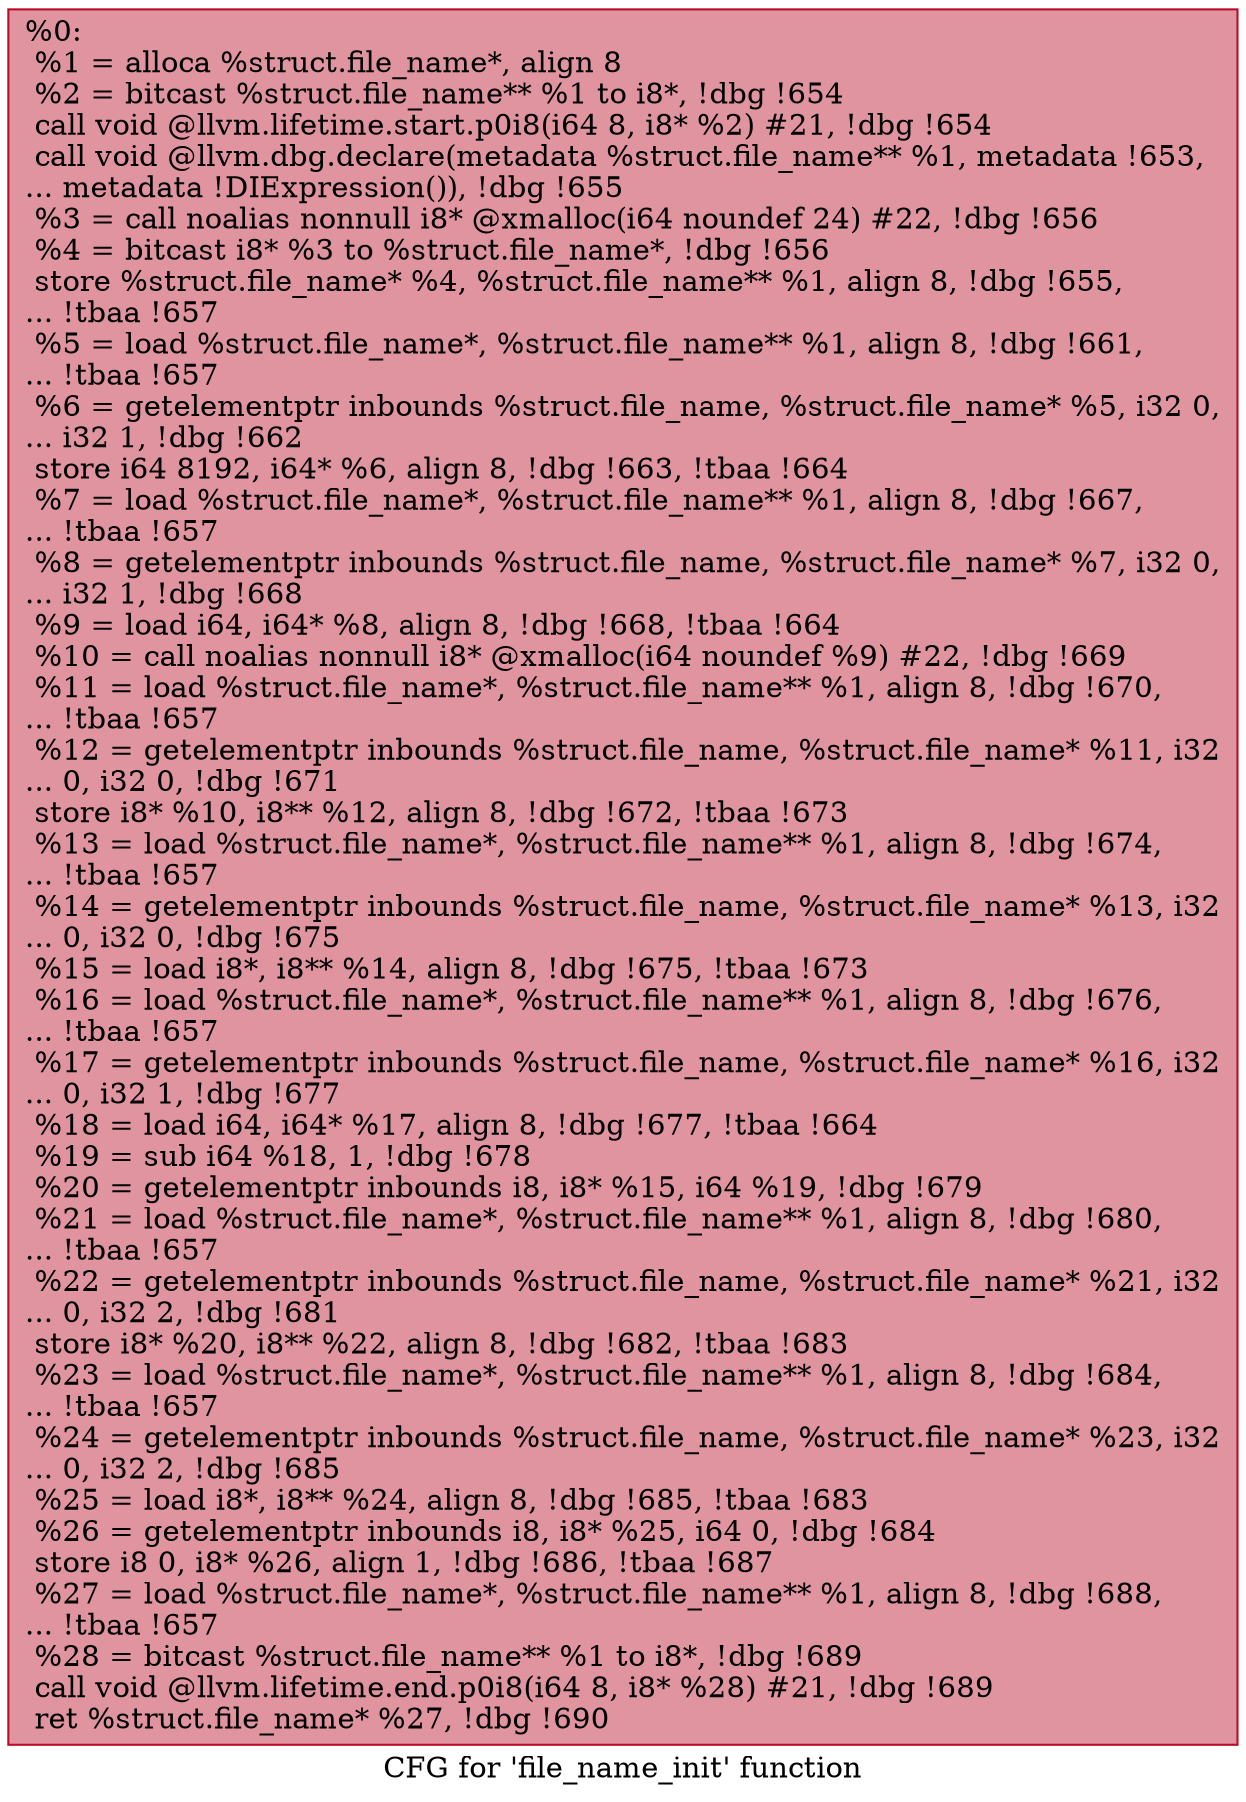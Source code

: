 digraph "CFG for 'file_name_init' function" {
	label="CFG for 'file_name_init' function";

	Node0x18f3800 [shape=record,color="#b70d28ff", style=filled, fillcolor="#b70d2870",label="{%0:\l  %1 = alloca %struct.file_name*, align 8\l  %2 = bitcast %struct.file_name** %1 to i8*, !dbg !654\l  call void @llvm.lifetime.start.p0i8(i64 8, i8* %2) #21, !dbg !654\l  call void @llvm.dbg.declare(metadata %struct.file_name** %1, metadata !653,\l... metadata !DIExpression()), !dbg !655\l  %3 = call noalias nonnull i8* @xmalloc(i64 noundef 24) #22, !dbg !656\l  %4 = bitcast i8* %3 to %struct.file_name*, !dbg !656\l  store %struct.file_name* %4, %struct.file_name** %1, align 8, !dbg !655,\l... !tbaa !657\l  %5 = load %struct.file_name*, %struct.file_name** %1, align 8, !dbg !661,\l... !tbaa !657\l  %6 = getelementptr inbounds %struct.file_name, %struct.file_name* %5, i32 0,\l... i32 1, !dbg !662\l  store i64 8192, i64* %6, align 8, !dbg !663, !tbaa !664\l  %7 = load %struct.file_name*, %struct.file_name** %1, align 8, !dbg !667,\l... !tbaa !657\l  %8 = getelementptr inbounds %struct.file_name, %struct.file_name* %7, i32 0,\l... i32 1, !dbg !668\l  %9 = load i64, i64* %8, align 8, !dbg !668, !tbaa !664\l  %10 = call noalias nonnull i8* @xmalloc(i64 noundef %9) #22, !dbg !669\l  %11 = load %struct.file_name*, %struct.file_name** %1, align 8, !dbg !670,\l... !tbaa !657\l  %12 = getelementptr inbounds %struct.file_name, %struct.file_name* %11, i32\l... 0, i32 0, !dbg !671\l  store i8* %10, i8** %12, align 8, !dbg !672, !tbaa !673\l  %13 = load %struct.file_name*, %struct.file_name** %1, align 8, !dbg !674,\l... !tbaa !657\l  %14 = getelementptr inbounds %struct.file_name, %struct.file_name* %13, i32\l... 0, i32 0, !dbg !675\l  %15 = load i8*, i8** %14, align 8, !dbg !675, !tbaa !673\l  %16 = load %struct.file_name*, %struct.file_name** %1, align 8, !dbg !676,\l... !tbaa !657\l  %17 = getelementptr inbounds %struct.file_name, %struct.file_name* %16, i32\l... 0, i32 1, !dbg !677\l  %18 = load i64, i64* %17, align 8, !dbg !677, !tbaa !664\l  %19 = sub i64 %18, 1, !dbg !678\l  %20 = getelementptr inbounds i8, i8* %15, i64 %19, !dbg !679\l  %21 = load %struct.file_name*, %struct.file_name** %1, align 8, !dbg !680,\l... !tbaa !657\l  %22 = getelementptr inbounds %struct.file_name, %struct.file_name* %21, i32\l... 0, i32 2, !dbg !681\l  store i8* %20, i8** %22, align 8, !dbg !682, !tbaa !683\l  %23 = load %struct.file_name*, %struct.file_name** %1, align 8, !dbg !684,\l... !tbaa !657\l  %24 = getelementptr inbounds %struct.file_name, %struct.file_name* %23, i32\l... 0, i32 2, !dbg !685\l  %25 = load i8*, i8** %24, align 8, !dbg !685, !tbaa !683\l  %26 = getelementptr inbounds i8, i8* %25, i64 0, !dbg !684\l  store i8 0, i8* %26, align 1, !dbg !686, !tbaa !687\l  %27 = load %struct.file_name*, %struct.file_name** %1, align 8, !dbg !688,\l... !tbaa !657\l  %28 = bitcast %struct.file_name** %1 to i8*, !dbg !689\l  call void @llvm.lifetime.end.p0i8(i64 8, i8* %28) #21, !dbg !689\l  ret %struct.file_name* %27, !dbg !690\l}"];
}
